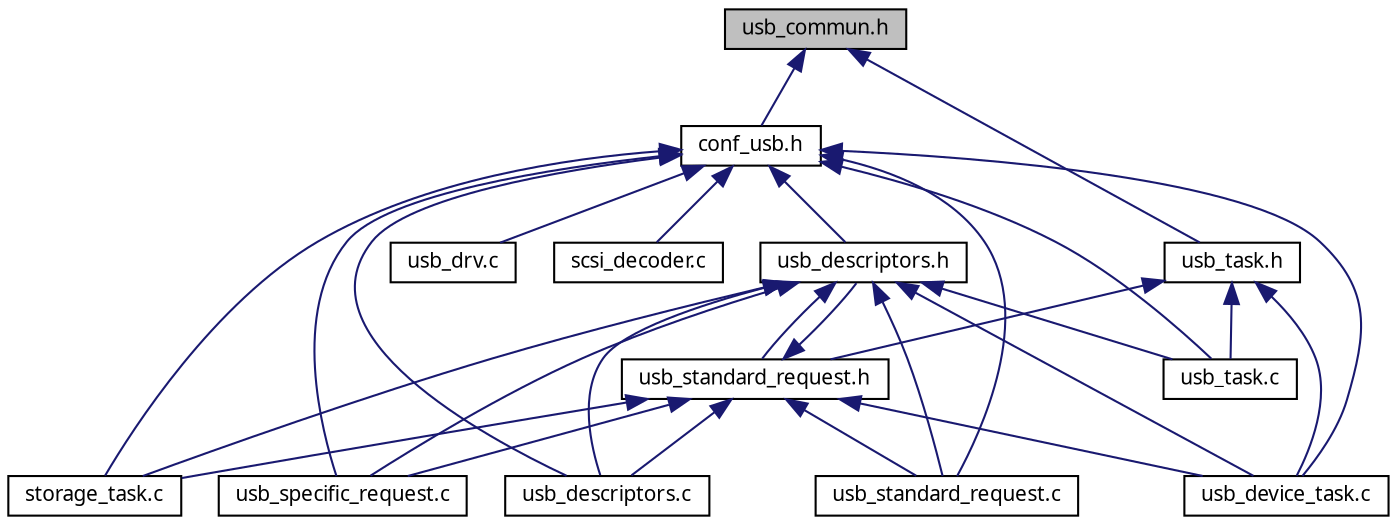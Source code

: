 digraph G
{
  edge [fontname="FreeSans.ttf",fontsize=10,labelfontname="FreeSans.ttf",labelfontsize=10];
  node [fontname="FreeSans.ttf",fontsize=10,shape=record];
  Node1 [label="usb_commun.h",height=0.2,width=0.4,color="black", fillcolor="grey75", style="filled" fontcolor="black"];
  Node1 -> Node2 [dir=back,color="midnightblue",fontsize=10,style="solid",fontname="FreeSans.ttf"];
  Node2 [label="conf_usb.h",height=0.2,width=0.4,color="black", fillcolor="white", style="filled",URL="$a00038.html"];
  Node2 -> Node3 [dir=back,color="midnightblue",fontsize=10,style="solid",fontname="FreeSans.ttf"];
  Node3 [label="storage_task.c",height=0.2,width=0.4,color="black", fillcolor="white", style="filled",URL="$a00074.html"];
  Node2 -> Node4 [dir=back,color="midnightblue",fontsize=10,style="solid",fontname="FreeSans.ttf"];
  Node4 [label="usb_descriptors.h",height=0.2,width=0.4,color="black", fillcolor="white", style="filled",URL="$a00083.html"];
  Node4 -> Node3 [dir=back,color="midnightblue",fontsize=10,style="solid",fontname="FreeSans.ttf"];
  Node4 -> Node5 [dir=back,color="midnightblue",fontsize=10,style="solid",fontname="FreeSans.ttf"];
  Node5 [label="usb_descriptors.c",height=0.2,width=0.4,color="black", fillcolor="white", style="filled",URL="$a00082.html"];
  Node4 -> Node6 [dir=back,color="midnightblue",fontsize=10,style="solid",fontname="FreeSans.ttf"];
  Node6 [label="usb_specific_request.c",height=0.2,width=0.4,color="black", fillcolor="white", style="filled",URL="$a00088.html"];
  Node4 -> Node7 [dir=back,color="midnightblue",fontsize=10,style="solid",fontname="FreeSans.ttf"];
  Node7 [label="usb_device_task.c",height=0.2,width=0.4,color="black", fillcolor="white", style="filled",URL="$a00084.html"];
  Node4 -> Node8 [dir=back,color="midnightblue",fontsize=10,style="solid",fontname="FreeSans.ttf"];
  Node8 [label="usb_standard_request.c",height=0.2,width=0.4,color="black", fillcolor="white", style="filled",URL="$a00090.html"];
  Node4 -> Node9 [dir=back,color="midnightblue",fontsize=10,style="solid",fontname="FreeSans.ttf"];
  Node9 [label="usb_standard_request.h",height=0.2,width=0.4,color="black", fillcolor="white", style="filled",URL="$a00091.html"];
  Node9 -> Node4 [dir=back,color="midnightblue",fontsize=10,style="solid",fontname="FreeSans.ttf"];
  Node9 -> Node3 [dir=back,color="midnightblue",fontsize=10,style="solid",fontname="FreeSans.ttf"];
  Node9 -> Node5 [dir=back,color="midnightblue",fontsize=10,style="solid",fontname="FreeSans.ttf"];
  Node9 -> Node6 [dir=back,color="midnightblue",fontsize=10,style="solid",fontname="FreeSans.ttf"];
  Node9 -> Node7 [dir=back,color="midnightblue",fontsize=10,style="solid",fontname="FreeSans.ttf"];
  Node9 -> Node8 [dir=back,color="midnightblue",fontsize=10,style="solid",fontname="FreeSans.ttf"];
  Node4 -> Node10 [dir=back,color="midnightblue",fontsize=10,style="solid",fontname="FreeSans.ttf"];
  Node10 [label="usb_task.c",height=0.2,width=0.4,color="black", fillcolor="white", style="filled",URL="$a00092.html"];
  Node2 -> Node5 [dir=back,color="midnightblue",fontsize=10,style="solid",fontname="FreeSans.ttf"];
  Node2 -> Node6 [dir=back,color="midnightblue",fontsize=10,style="solid",fontname="FreeSans.ttf"];
  Node2 -> Node11 [dir=back,color="midnightblue",fontsize=10,style="solid",fontname="FreeSans.ttf"];
  Node11 [label="usb_drv.c",height=0.2,width=0.4,color="black", fillcolor="white", style="filled",URL="$a00086.html"];
  Node2 -> Node12 [dir=back,color="midnightblue",fontsize=10,style="solid",fontname="FreeSans.ttf"];
  Node12 [label="scsi_decoder.c",height=0.2,width=0.4,color="black", fillcolor="white", style="filled",URL="$a00070.html"];
  Node2 -> Node7 [dir=back,color="midnightblue",fontsize=10,style="solid",fontname="FreeSans.ttf"];
  Node2 -> Node8 [dir=back,color="midnightblue",fontsize=10,style="solid",fontname="FreeSans.ttf"];
  Node2 -> Node10 [dir=back,color="midnightblue",fontsize=10,style="solid",fontname="FreeSans.ttf"];
  Node1 -> Node13 [dir=back,color="midnightblue",fontsize=10,style="solid",fontname="FreeSans.ttf"];
  Node13 [label="usb_task.h",height=0.2,width=0.4,color="black", fillcolor="white", style="filled",URL="$a00093.html"];
  Node13 -> Node7 [dir=back,color="midnightblue",fontsize=10,style="solid",fontname="FreeSans.ttf"];
  Node13 -> Node9 [dir=back,color="midnightblue",fontsize=10,style="solid",fontname="FreeSans.ttf"];
  Node13 -> Node10 [dir=back,color="midnightblue",fontsize=10,style="solid",fontname="FreeSans.ttf"];
}
